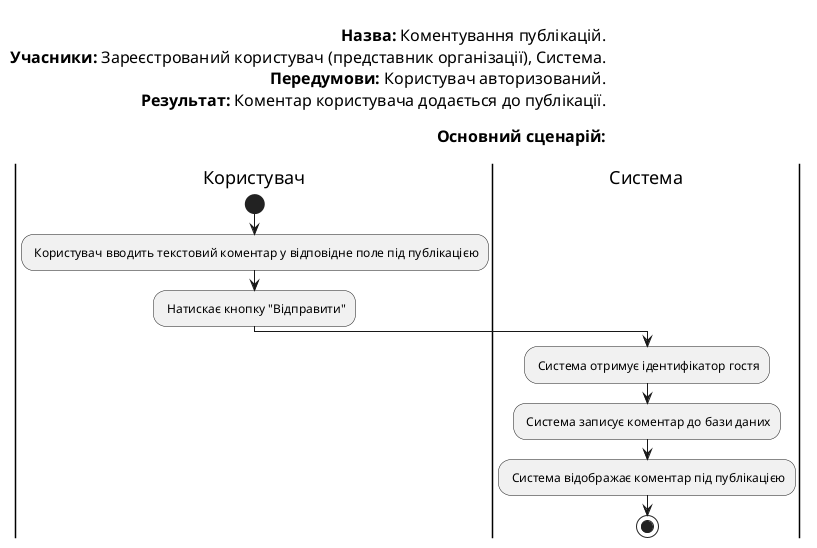@startuml
left header

<font color=000 size=16><b>Назва:</b> Коментування публікацій.
<font color=000 size=16><b>Учасники:</b> Зареєстрований користувач (представник організації), Система.
<font color=000 size=16><b>Передумови:</b> Користувач авторизований.
<font color=000 size=16><b>Результат:</b> Коментар користувача додається до публікації.

<font color=000 size=16><b>Основний сценарій:</b>

end header

|Користувач|
start
: Користувач вводить текстовий коментар у відповідне поле під публікацією;

: Натискає кнопку "Відправити";

|Система|

: Система отримує ідентифікатор гостя;

: Система записує коментар до бази даних;

: Система відображає коментар під публікацією;

stop;
@enduml
